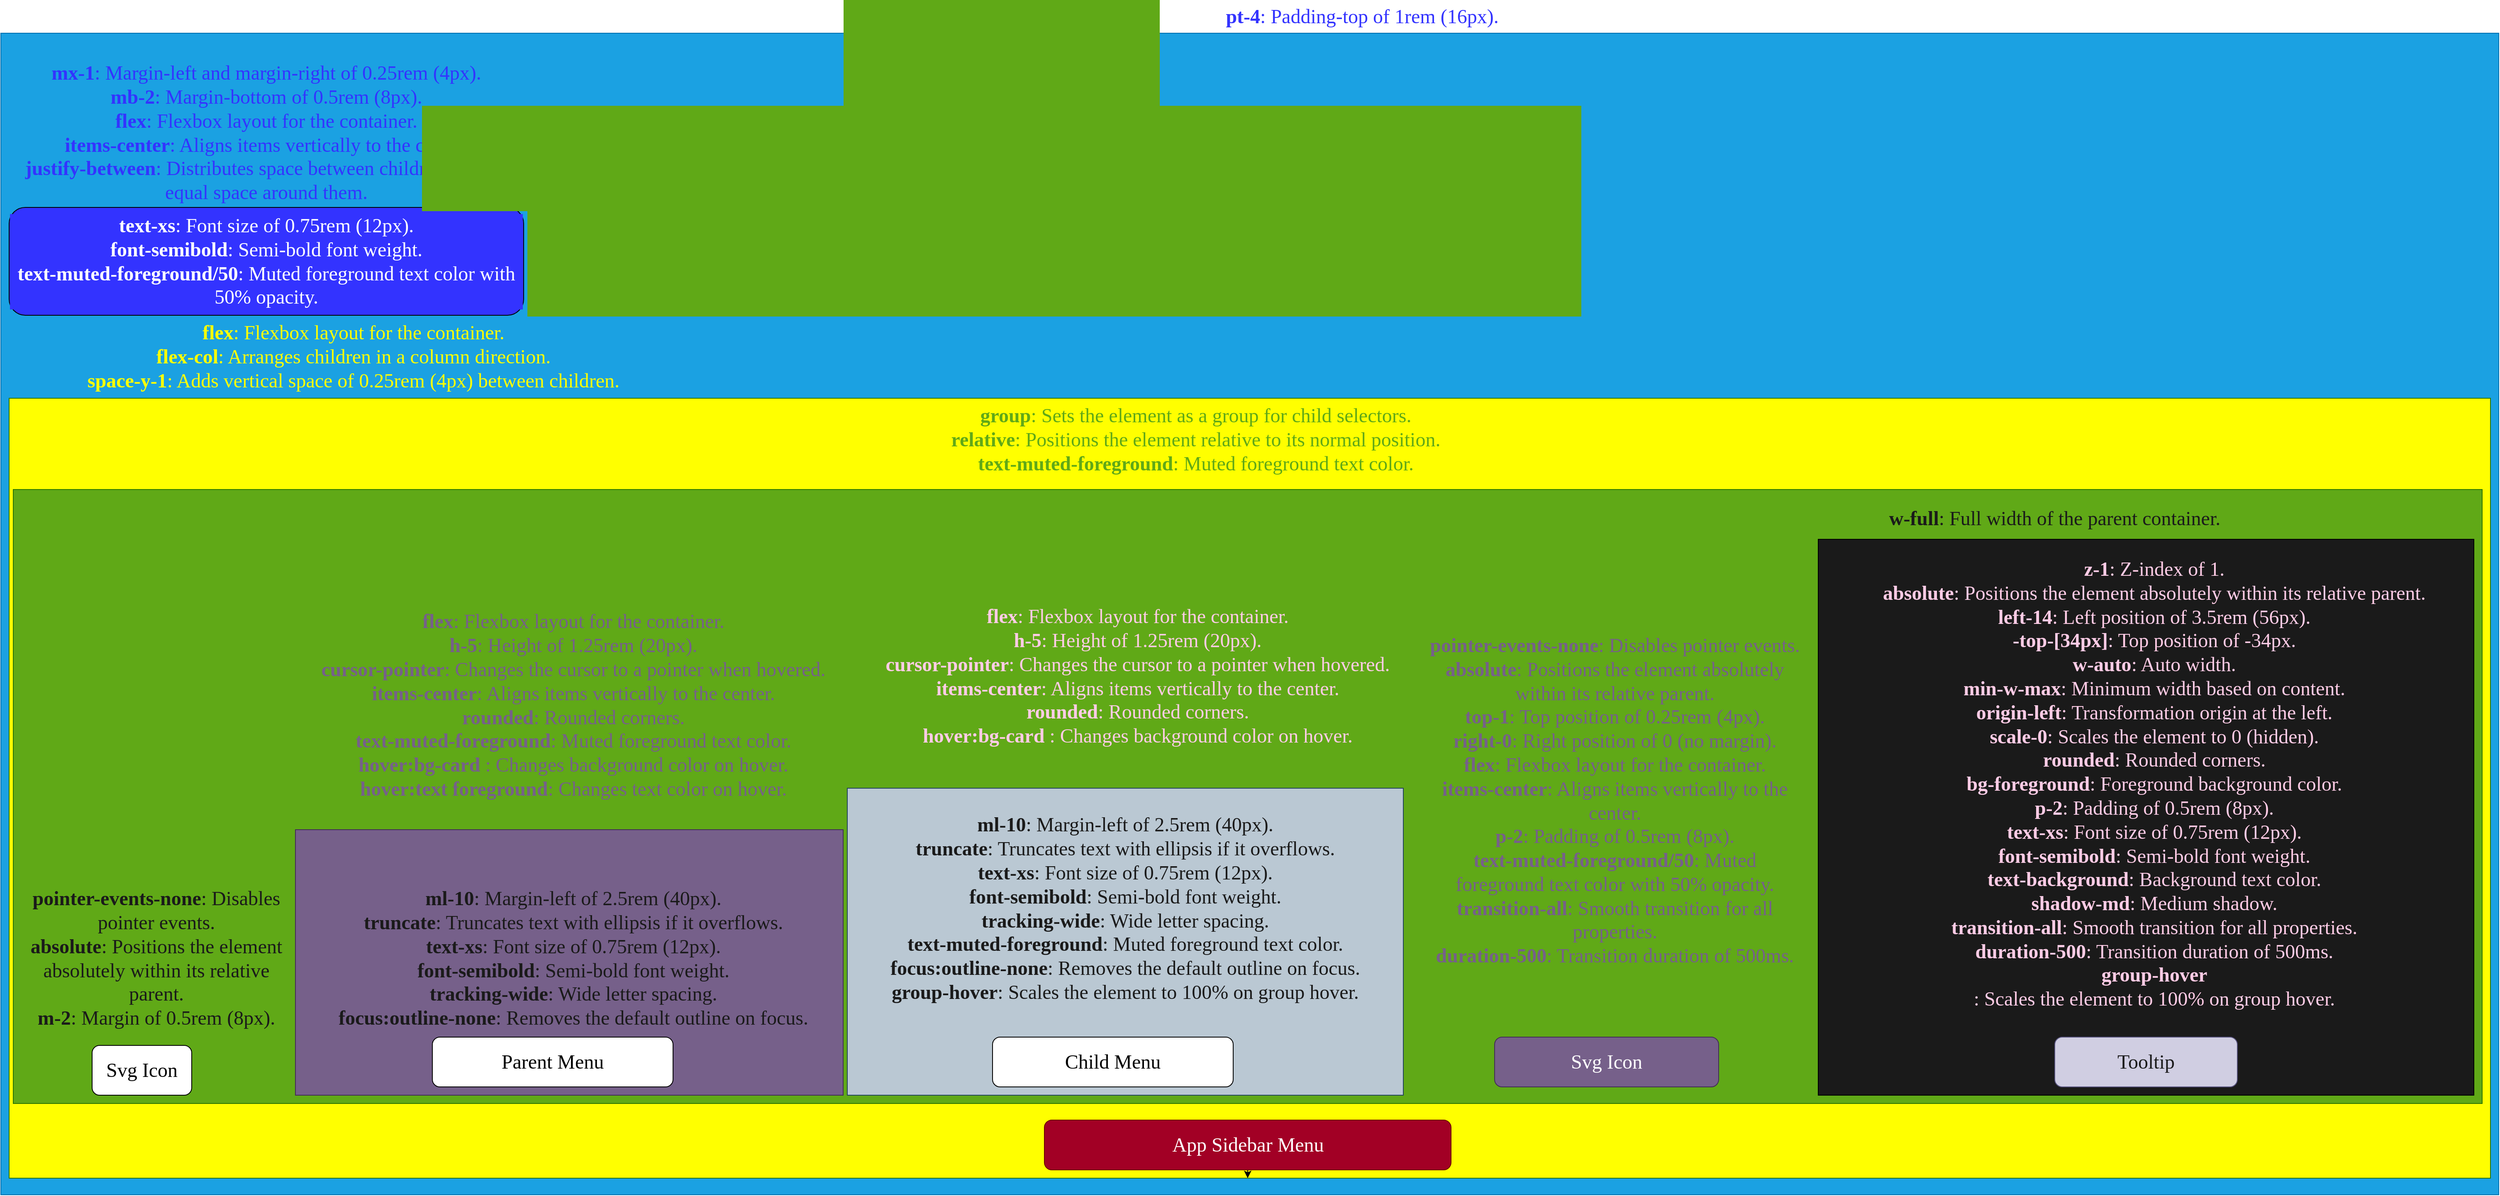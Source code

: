 <mxfile>
    <diagram id="UteyuDl4Mq-HaSf08_8Y" name="Page-1">
        <mxGraphModel dx="1280" dy="1056" grid="1" gridSize="10" guides="1" tooltips="1" connect="1" arrows="1" fold="1" page="1" pageScale="1" pageWidth="850" pageHeight="1100" math="0" shadow="0">
            <root>
                <mxCell id="0"/>
                <mxCell id="1" parent="0"/>
                <mxCell id="2" value="" style="rounded=0;whiteSpace=wrap;html=1;fillColor=#1ba1e2;fontColor=#ffffff;strokeColor=#006EAF;" vertex="1" parent="1">
                    <mxGeometry x="10" y="60" width="3010" height="1400" as="geometry"/>
                </mxCell>
                <mxCell id="4" value="&lt;strong&gt;mx-1&lt;/strong&gt;: Margin-left and margin-right of 0.25rem (4px).&lt;br&gt;&lt;strong&gt;mb-2&lt;/strong&gt;: Margin-bottom of 0.5rem (8px).&lt;br&gt;&lt;strong&gt;flex&lt;/strong&gt;: Flexbox layout for the container.&lt;br&gt;&lt;strong style=&quot;background-color: initial;&quot;&gt;items-center&lt;/strong&gt;&lt;span style=&quot;background-color: initial;&quot;&gt;: Aligns items vertically to the center.&lt;br&gt;&lt;/span&gt;&lt;strong&gt;justify-between&lt;/strong&gt;: Distributes space between children to have equal space around them.&lt;span style=&quot;background-color: initial;&quot;&gt;&lt;br&gt;&lt;/span&gt;" style="text;html=1;strokeColor=none;fillColor=none;align=center;verticalAlign=middle;whiteSpace=wrap;rounded=0;fontFamily=Comic Sans MS;fontSize=24;fontColor=#3333FF;" vertex="1" parent="1">
                    <mxGeometry x="20" y="80" width="620" height="200" as="geometry"/>
                </mxCell>
                <mxCell id="5" value="&lt;strong&gt;pt-4&lt;/strong&gt;: Padding-top of 1rem (16px)." style="text;html=1;align=center;verticalAlign=middle;resizable=0;points=[];autosize=1;strokeColor=none;fillColor=none;fontSize=24;fontFamily=Comic Sans MS;fontColor=#3333FF;" vertex="1" parent="1">
                    <mxGeometry x="1450" y="20" width="400" height="40" as="geometry"/>
                </mxCell>
                <mxCell id="7" value="&lt;strong&gt;text-xs&lt;/strong&gt;: Font size of 0.75rem (12px).&lt;br&gt;&lt;strong&gt;font-semibold&lt;/strong&gt;: Semi-bold font weight.&lt;br&gt;&lt;strong&gt;text-muted-foreground/50&lt;/strong&gt;: Muted foreground text color with 50% opacity." style="rounded=1;whiteSpace=wrap;html=1;labelBackgroundColor=#3333FF;fontFamily=Comic Sans MS;fontSize=24;fontColor=#FFFFFF;fillColor=#3333FF;" vertex="1" parent="1">
                    <mxGeometry x="20" y="270" width="620" height="130" as="geometry"/>
                </mxCell>
                <mxCell id="9" value="" style="rounded=0;whiteSpace=wrap;html=1;labelBackgroundColor=#3333FF;fontFamily=Comic Sans MS;fontSize=24;fontColor=#ffffff;fillColor=#FFFF00;strokeColor=#2D7600;" vertex="1" parent="1">
                    <mxGeometry x="20" y="500" width="2990" height="940" as="geometry"/>
                </mxCell>
                <mxCell id="12" value="&lt;font color=&quot;#ffff00&quot;&gt;&lt;strong&gt;flex&lt;/strong&gt;: Flexbox layout for the container.&lt;br&gt;&lt;strong&gt;flex-col&lt;/strong&gt;: Arranges children in a column direction.&lt;br&gt;&lt;strong&gt;space-y-1&lt;/strong&gt;: Adds vertical space of 0.25rem (4px) between children.&lt;/font&gt;" style="text;html=1;strokeColor=none;fillColor=none;align=center;verticalAlign=middle;whiteSpace=wrap;rounded=0;labelBackgroundColor=none;fontFamily=Comic Sans MS;fontSize=24;fontColor=#60A917;" vertex="1" parent="1">
                    <mxGeometry x="40" y="400" width="790" height="100" as="geometry"/>
                </mxCell>
                <mxCell id="13" value="" style="rounded=0;whiteSpace=wrap;html=1;labelBackgroundColor=none;fontFamily=Comic Sans MS;fontSize=24;fontColor=#ffffff;fillColor=#60a917;strokeColor=#2D7600;" vertex="1" parent="1">
                    <mxGeometry x="25" y="610" width="2975" height="740" as="geometry"/>
                </mxCell>
                <mxCell id="27" style="edgeStyle=none;html=1;exitX=0.5;exitY=1;exitDx=0;exitDy=0;fontFamily=Comic Sans MS;fontSize=24;fontColor=#1A1A1A;" edge="1" parent="1" source="14" target="9">
                    <mxGeometry relative="1" as="geometry"/>
                </mxCell>
                <mxCell id="14" value="App Sidebar Menu" style="rounded=1;whiteSpace=wrap;html=1;labelBackgroundColor=none;fontFamily=Comic Sans MS;fontSize=24;fontColor=#ffffff;fillColor=#a20025;strokeColor=#6F0000;" vertex="1" parent="1">
                    <mxGeometry x="1267.5" y="1370" width="490" height="60" as="geometry"/>
                </mxCell>
                <mxCell id="16" value="&lt;strong&gt;group&lt;/strong&gt;: Sets the element as a group for child selectors.&lt;br&gt;&lt;strong style=&quot;background-color: initial;&quot;&gt;relative&lt;/strong&gt;&lt;span style=&quot;background-color: initial;&quot;&gt;: Positions the element relative to its normal position.&lt;br&gt;&lt;/span&gt;&lt;strong&gt;text-muted-foreground&lt;/strong&gt;: Muted foreground text color.&lt;span style=&quot;background-color: initial;&quot;&gt;&lt;br&gt;&lt;/span&gt;" style="text;html=1;strokeColor=none;fillColor=none;align=center;verticalAlign=middle;whiteSpace=wrap;rounded=0;labelBackgroundColor=none;fontFamily=Comic Sans MS;fontSize=24;fontColor=#60A917;" vertex="1" parent="1">
                    <mxGeometry x="1100" y="510" width="700" height="80" as="geometry"/>
                </mxCell>
                <mxCell id="17" value="Svg Icon" style="rounded=1;whiteSpace=wrap;html=1;labelBackgroundColor=none;fontFamily=Comic Sans MS;fontSize=24;" vertex="1" parent="1">
                    <mxGeometry x="120" y="1280" width="120" height="60" as="geometry"/>
                </mxCell>
                <mxCell id="20" value="&lt;strong&gt;pointer-events-none&lt;/strong&gt;: Disables pointer events.&lt;br&gt;&lt;strong&gt;absolute&lt;/strong&gt;: Positions the element absolutely within its relative parent.&lt;br&gt;&lt;strong&gt;m-2&lt;/strong&gt;: Margin of 0.5rem (8px)." style="text;html=1;strokeColor=none;fillColor=none;align=center;verticalAlign=middle;whiteSpace=wrap;rounded=0;labelBackgroundColor=none;fontFamily=Comic Sans MS;fontSize=24;fontColor=#1A1A1A;" vertex="1" parent="1">
                    <mxGeometry x="30" y="1080" width="335" height="190" as="geometry"/>
                </mxCell>
                <mxCell id="21" value="" style="rounded=0;whiteSpace=wrap;html=1;labelBackgroundColor=none;fontFamily=Comic Sans MS;fontSize=24;fontColor=#ffffff;fillColor=#76608a;strokeColor=#432D57;" vertex="1" parent="1">
                    <mxGeometry x="365" y="1020" width="660" height="320" as="geometry"/>
                </mxCell>
                <mxCell id="23" value="&lt;strong&gt;flex&lt;/strong&gt;: Flexbox layout for the container.&lt;br&gt;&lt;strong&gt;h-5&lt;/strong&gt;: Height of 1.25rem (20px).&lt;br&gt;&lt;strong style=&quot;background-color: initial;&quot;&gt;cursor-pointer&lt;/strong&gt;&lt;span style=&quot;background-color: initial;&quot;&gt;: Changes the cursor to a pointer when hovered.&lt;br&gt;&lt;/span&gt;&lt;strong&gt;items-center&lt;/strong&gt;: Aligns items vertically to the center.&lt;br&gt;&lt;strong&gt;rounded&lt;/strong&gt;: Rounded corners.&lt;br&gt;&lt;strong&gt;text-muted-foreground&lt;/strong&gt;: Muted foreground text color.&lt;br&gt;&lt;strong&gt;hover:bg-card&amp;nbsp;&lt;/strong&gt;: Changes background color on hover.&lt;br&gt;&lt;strong&gt;hover:text foreground&lt;/strong&gt;: Changes text color on hover.&lt;span style=&quot;background-color: initial;&quot;&gt;&lt;br&gt;&lt;/span&gt;" style="text;html=1;strokeColor=none;fillColor=none;align=center;verticalAlign=middle;whiteSpace=wrap;rounded=0;labelBackgroundColor=none;fontFamily=Comic Sans MS;fontSize=24;fontColor=#76608A;" vertex="1" parent="1">
                    <mxGeometry x="370" y="740" width="660" height="260" as="geometry"/>
                </mxCell>
                <mxCell id="24" value="Parent Menu" style="rounded=1;whiteSpace=wrap;html=1;labelBackgroundColor=none;fontFamily=Comic Sans MS;fontSize=24;" vertex="1" parent="1">
                    <mxGeometry x="530" y="1270" width="290" height="60" as="geometry"/>
                </mxCell>
                <mxCell id="26" value="&lt;strong&gt;ml-10&lt;/strong&gt;: Margin-left of 2.5rem (40px).&lt;br&gt;&lt;strong&gt;truncate&lt;/strong&gt;: Truncates text with ellipsis if it overflows.&lt;br&gt;&lt;strong&gt;text-xs&lt;/strong&gt;: Font size of 0.75rem (12px).&lt;br&gt;&lt;strong&gt;font-semibold&lt;/strong&gt;: Semi-bold font weight.&lt;br&gt;&lt;strong&gt;tracking-wide&lt;/strong&gt;: Wide letter spacing.&lt;br&gt;&lt;strong&gt;focus:outline-none&lt;/strong&gt;: Removes the default outline on focus." style="text;html=1;strokeColor=none;fillColor=none;align=center;verticalAlign=middle;whiteSpace=wrap;rounded=0;labelBackgroundColor=none;fontFamily=Comic Sans MS;fontSize=24;fontColor=#1A1A1A;" vertex="1" parent="1">
                    <mxGeometry x="375" y="1080" width="650" height="190" as="geometry"/>
                </mxCell>
                <mxCell id="28" value="" style="rounded=0;whiteSpace=wrap;html=1;labelBackgroundColor=none;fontFamily=Comic Sans MS;fontSize=24;fillColor=#bac8d3;strokeColor=#23445d;" vertex="1" parent="1">
                    <mxGeometry x="1030" y="970" width="670" height="370" as="geometry"/>
                </mxCell>
                <mxCell id="29" value="Child Menu" style="rounded=1;whiteSpace=wrap;html=1;labelBackgroundColor=none;fontFamily=Comic Sans MS;fontSize=24;" vertex="1" parent="1">
                    <mxGeometry x="1205" y="1270" width="290" height="60" as="geometry"/>
                </mxCell>
                <mxCell id="32" value="&lt;font color=&quot;#ffcce6&quot;&gt;&lt;strong style=&quot;&quot;&gt;flex&lt;/strong&gt;: Flexbox layout for the container.&lt;br style=&quot;&quot;&gt;&lt;strong style=&quot;&quot;&gt;h-5&lt;/strong&gt;: Height of 1.25rem (20px).&lt;br style=&quot;&quot;&gt;&lt;strong style=&quot;background-color: initial;&quot;&gt;cursor-pointer&lt;/strong&gt;&lt;span style=&quot;background-color: initial;&quot;&gt;: Changes the cursor to a pointer when hovered.&lt;br&gt;&lt;/span&gt;&lt;strong style=&quot;&quot;&gt;items-center&lt;/strong&gt;: Aligns items vertically to the center.&lt;br style=&quot;&quot;&gt;&lt;strong style=&quot;&quot;&gt;rounded&lt;/strong&gt;: Rounded corners.&lt;br style=&quot;&quot;&gt;&lt;strong style=&quot;&quot;&gt;hover:bg-card&amp;nbsp;&lt;/strong&gt;: Changes background color on hover.&lt;br&gt;&lt;/font&gt;" style="text;html=1;strokeColor=none;fillColor=none;align=center;verticalAlign=middle;whiteSpace=wrap;rounded=0;labelBackgroundColor=none;fontFamily=Comic Sans MS;fontSize=24;fontColor=#BAC8D3;" vertex="1" parent="1">
                    <mxGeometry x="1060" y="730" width="640" height="210" as="geometry"/>
                </mxCell>
                <mxCell id="34" value="&lt;strong&gt;ml-10&lt;/strong&gt;: Margin-left of 2.5rem (40px).&lt;br&gt;&lt;strong&gt;truncate&lt;/strong&gt;: Truncates text with ellipsis if it overflows.&lt;br&gt;&lt;strong&gt;text-xs&lt;/strong&gt;: Font size of 0.75rem (12px).&lt;br&gt;&lt;strong&gt;font-semibold&lt;/strong&gt;: Semi-bold font weight.&lt;br&gt;&lt;strong&gt;tracking-wide&lt;/strong&gt;: Wide letter spacing.&lt;br&gt;&lt;strong&gt;text-muted-foreground&lt;/strong&gt;: Muted foreground text color.&lt;br&gt;&lt;strong&gt;focus:outline-none&lt;/strong&gt;: Removes the default outline on focus.&lt;br&gt;&lt;strong&gt;group-hover&lt;/strong&gt;: Scales the element to 100% on group hover." style="text;html=1;strokeColor=none;fillColor=none;align=center;verticalAlign=middle;whiteSpace=wrap;rounded=0;labelBackgroundColor=none;fontFamily=Comic Sans MS;fontSize=24;fontColor=#1A1A1A;" vertex="1" parent="1">
                    <mxGeometry x="1035" y="970" width="660" height="290" as="geometry"/>
                </mxCell>
                <mxCell id="37" value="Svg Icon" style="rounded=1;whiteSpace=wrap;html=1;labelBackgroundColor=none;fontFamily=Comic Sans MS;fontSize=24;fontColor=#ffffff;fillColor=#76608a;strokeColor=#432D57;" vertex="1" parent="1">
                    <mxGeometry x="1810" y="1270" width="270" height="60" as="geometry"/>
                </mxCell>
                <mxCell id="39" value="&lt;strong&gt;pointer-events-none&lt;/strong&gt;: Disables pointer events.&lt;br&gt;&lt;strong&gt;absolute&lt;/strong&gt;: Positions the element absolutely within its relative parent.&lt;br&gt;&lt;strong&gt;top-1&lt;/strong&gt;: Top position of 0.25rem (4px).&lt;br&gt;&lt;strong&gt;right-0&lt;/strong&gt;: Right position of 0 (no margin).&lt;br&gt;&lt;strong&gt;flex&lt;/strong&gt;: Flexbox layout for the container.&lt;br&gt;&lt;strong&gt;items-center&lt;/strong&gt;: Aligns items vertically to the center.&lt;br&gt;&lt;strong&gt;p-2&lt;/strong&gt;: Padding of 0.5rem (8px).&lt;br&gt;&lt;strong style=&quot;background-color: initial;&quot;&gt;text-muted-foreground/50&lt;/strong&gt;&lt;span style=&quot;background-color: initial;&quot;&gt;: Muted foreground text color with 50% opacity.&lt;br&gt;&lt;/span&gt;&lt;strong&gt;transition-all&lt;/strong&gt;: Smooth transition for all properties.&lt;br&gt;&lt;strong style=&quot;background-color: initial;&quot;&gt;duration-500&lt;/strong&gt;&lt;span style=&quot;background-color: initial;&quot;&gt;: Transition duration of 500ms.&lt;/span&gt;" style="text;html=1;strokeColor=none;fillColor=none;align=center;verticalAlign=middle;whiteSpace=wrap;rounded=0;labelBackgroundColor=none;fontFamily=Comic Sans MS;fontSize=24;fontColor=#76608A;" vertex="1" parent="1">
                    <mxGeometry x="1730" y="720" width="450" height="530" as="geometry"/>
                </mxCell>
                <mxCell id="41" value="" style="rounded=0;whiteSpace=wrap;html=1;labelBackgroundColor=none;fontFamily=Comic Sans MS;fontSize=24;fillColor=#1A1A1A;" vertex="1" parent="1">
                    <mxGeometry x="2200" y="670" width="790" height="670" as="geometry"/>
                </mxCell>
                <mxCell id="43" value="&lt;strong&gt;w-full&lt;/strong&gt;: Full width of the parent container." style="text;html=1;strokeColor=none;fillColor=none;align=center;verticalAlign=middle;whiteSpace=wrap;rounded=0;labelBackgroundColor=none;fontFamily=Comic Sans MS;fontSize=24;fontColor=#1A1A1A;" vertex="1" parent="1">
                    <mxGeometry x="2220" y="620" width="530" height="50" as="geometry"/>
                </mxCell>
                <mxCell id="44" value="&lt;font color=&quot;#1a1a1a&quot;&gt;Tooltip&lt;/font&gt;" style="rounded=1;whiteSpace=wrap;html=1;labelBackgroundColor=none;fontFamily=Comic Sans MS;fontSize=24;fillColor=#d0cee2;strokeColor=#56517e;" vertex="1" parent="1">
                    <mxGeometry x="2485" y="1270" width="220" height="60" as="geometry"/>
                </mxCell>
                <mxCell id="46" value="&lt;strong&gt;z-1&lt;/strong&gt;: Z-index of 1.&lt;br&gt;&lt;strong&gt;absolute&lt;/strong&gt;: Positions the element absolutely within its relative parent.&lt;br&gt;&lt;strong&gt;left-14&lt;/strong&gt;: Left position of 3.5rem (56px).&lt;br&gt;&lt;strong&gt;-top-[34px]&lt;/strong&gt;: Top position of -34px.&lt;br&gt;&lt;strong&gt;w-auto&lt;/strong&gt;: Auto width.&lt;br&gt;&lt;strong&gt;min-w-max&lt;/strong&gt;: Minimum width based on content.&lt;br&gt;&lt;strong&gt;origin-left&lt;/strong&gt;: Transformation origin at the left.&lt;br&gt;&lt;strong&gt;scale-0&lt;/strong&gt;: Scales the element to 0 (hidden).&lt;br&gt;&lt;strong&gt;rounded&lt;/strong&gt;: Rounded corners.&lt;br&gt;&lt;strong&gt;bg-foreground&lt;/strong&gt;: Foreground background color.&lt;br&gt;&lt;strong&gt;p-2&lt;/strong&gt;: Padding of 0.5rem (8px).&lt;br&gt;&lt;strong&gt;text-xs&lt;/strong&gt;: Font size of 0.75rem (12px).&lt;br&gt;&lt;strong&gt;font-semibold&lt;/strong&gt;: Semi-bold font weight.&lt;br&gt;&lt;strong&gt;text-background&lt;/strong&gt;: Background text color.&lt;br&gt;&lt;strong&gt;shadow-md&lt;/strong&gt;: Medium shadow.&lt;br&gt;&lt;strong&gt;transition-all&lt;/strong&gt;: Smooth transition for all properties.&lt;br&gt;&lt;strong&gt;duration-500&lt;/strong&gt;: Transition duration of 500ms.&lt;br&gt;&lt;strong&gt;group-hover&lt;div&gt;&lt;/div&gt;&lt;/strong&gt;: Scales the element to 100% on group hover." style="text;html=1;strokeColor=none;fillColor=none;align=center;verticalAlign=middle;whiteSpace=wrap;rounded=0;labelBackgroundColor=none;fontFamily=Comic Sans MS;fontSize=24;fontColor=#FFCCE6;" vertex="1" parent="1">
                    <mxGeometry x="2220" y="680" width="770" height="570" as="geometry"/>
                </mxCell>
            </root>
        </mxGraphModel>
    </diagram>
</mxfile>